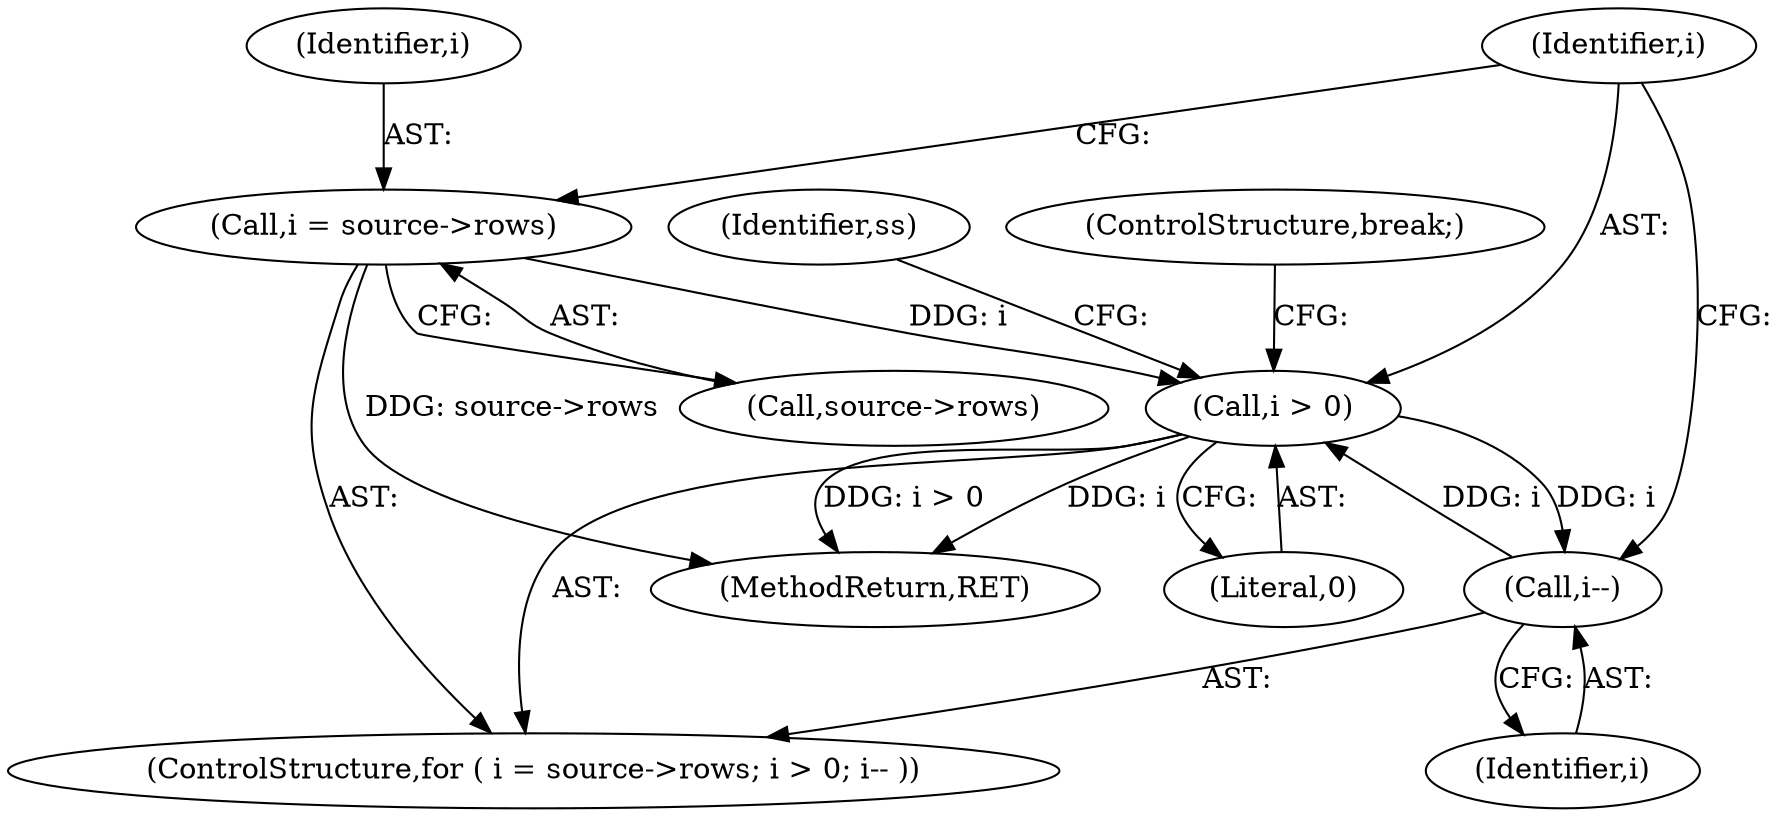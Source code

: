 digraph "0_savannah_b3500af717010137046ec4076d1e1c0641e33727@pointer" {
"1000831" [label="(Call,i = source->rows)"];
"1000836" [label="(Call,i > 0)"];
"1000839" [label="(Call,i--)"];
"1000837" [label="(Identifier,i)"];
"1000836" [label="(Call,i > 0)"];
"1000844" [label="(Identifier,ss)"];
"1000885" [label="(MethodReturn,RET)"];
"1000833" [label="(Call,source->rows)"];
"1000830" [label="(ControlStructure,for ( i = source->rows; i > 0; i-- ))"];
"1000839" [label="(Call,i--)"];
"1000831" [label="(Call,i = source->rows)"];
"1000881" [label="(ControlStructure,break;)"];
"1000832" [label="(Identifier,i)"];
"1000838" [label="(Literal,0)"];
"1000840" [label="(Identifier,i)"];
"1000831" -> "1000830"  [label="AST: "];
"1000831" -> "1000833"  [label="CFG: "];
"1000832" -> "1000831"  [label="AST: "];
"1000833" -> "1000831"  [label="AST: "];
"1000837" -> "1000831"  [label="CFG: "];
"1000831" -> "1000885"  [label="DDG: source->rows"];
"1000831" -> "1000836"  [label="DDG: i"];
"1000836" -> "1000830"  [label="AST: "];
"1000836" -> "1000838"  [label="CFG: "];
"1000837" -> "1000836"  [label="AST: "];
"1000838" -> "1000836"  [label="AST: "];
"1000844" -> "1000836"  [label="CFG: "];
"1000881" -> "1000836"  [label="CFG: "];
"1000836" -> "1000885"  [label="DDG: i > 0"];
"1000836" -> "1000885"  [label="DDG: i"];
"1000839" -> "1000836"  [label="DDG: i"];
"1000836" -> "1000839"  [label="DDG: i"];
"1000839" -> "1000830"  [label="AST: "];
"1000839" -> "1000840"  [label="CFG: "];
"1000840" -> "1000839"  [label="AST: "];
"1000837" -> "1000839"  [label="CFG: "];
}
